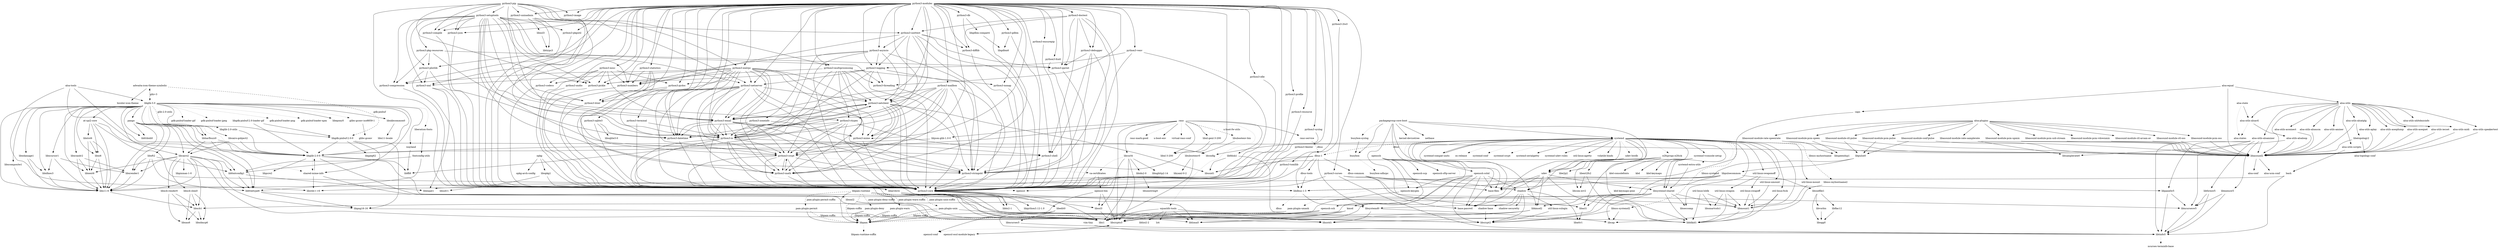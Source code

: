 digraph depends {
    node [shape=plaintext]
"adwaita-icon-theme-symbolic" -> "hicolor-icon-theme"
"adwaita-icon-theme-symbolic" -> "libgdk-pixbuf-2.0-0" [label="gdk-pixbuf"] [style=dashed]
"adwaita-icon-theme-symbolic" -> "libgtk-3.0" [label="gtk+3"] [style=dashed]
"alsa-equal" -> "alsa-utils"
"alsa-equal" -> "caps"
"alsa-equal" -> "libasound2"
"alsa-plugins" -> "libasound-module-conf-pulse"
"alsa-plugins" -> "libasound-module-ctl-arcam-av"
"alsa-plugins" -> "libasound-module-ctl-oss"
"alsa-plugins" -> "libasound-module-ctl-pulse"
"alsa-plugins" -> "libasound-module-pcm-oss"
"alsa-plugins" -> "libasound-module-pcm-pulse"
"alsa-plugins" -> "libasound-module-pcm-speex"
"alsa-plugins" -> "libasound-module-pcm-upmix"
"alsa-plugins" -> "libasound-module-pcm-usb-stream"
"alsa-plugins" -> "libasound-module-pcm-vdownmix"
"alsa-plugins" -> "libasound-module-rate-samplerate"
"alsa-plugins" -> "libasound-module-rate-speexrate"
"alsa-state" -> "alsa-states" [style=dotted]
"alsa-state" -> "alsa-utils-alsactl"
"alsa-tools" -> "libasound2"
"alsa-tools" -> "libglib-2.0-0"
"alsa-tools" -> "libgtk-3.0"
"alsa-tools" -> "libstdc++6"
"alsa-utils-aconnect" -> "libasound2"
"alsa-utils-alsactl" -> "alsa-states" [style=dotted]
"alsa-utils-alsactl" -> "libasound2"
"alsa-utils-alsaloop" -> "libasound2"
"alsa-utils-alsaloop" -> "libsamplerate0"
"alsa-utils-alsamixer" -> "libasound2"
"alsa-utils-alsamixer" -> "libformw5"
"alsa-utils-alsamixer" -> "libmenuw5"
"alsa-utils-alsamixer" -> "libncursesw5"
"alsa-utils-alsamixer" -> "libpanelw5"
"alsa-utils-alsamixer" -> "libtinfo5"
"alsa-utils-alsatplg" -> "libasound2"
"alsa-utils-alsatplg" -> "libatopology2"
"alsa-utils-alsaucm" -> "libasound2"
"alsa-utils" -> "alsa-utils-aconnect"
"alsa-utils" -> "alsa-utils-alsactl"
"alsa-utils" -> "alsa-utils-alsaloop"
"alsa-utils" -> "alsa-utils-alsamixer"
"alsa-utils" -> "alsa-utils-alsatplg"
"alsa-utils" -> "alsa-utils-alsaucm"
"alsa-utils" -> "alsa-utils-amixer"
"alsa-utils" -> "alsa-utils-aplay"
"alsa-utils" -> "alsa-utils-aseqdump"
"alsa-utils" -> "alsa-utils-aseqnet"
"alsa-utils" -> "alsa-utils-iecset"
"alsa-utils" -> "alsa-utils-midi"
"alsa-utils" -> "alsa-utils-nhltdmicinfo"
"alsa-utils" -> "alsa-utils-scripts"
"alsa-utils" -> "alsa-utils-speakertest"
"alsa-utils-amixer" -> "libasound2"
"alsa-utils-aplay" -> "libasound2"
"alsa-utils-aseqdump" -> "libasound2"
"alsa-utils-aseqnet" -> "libasound2"
"alsa-utils-iecset" -> "libasound2"
"alsa-utils-midi" -> "libasound2"
"alsa-utils-scripts" -> "bash"
"alsa-utils-speakertest" -> "libasound2"
"at-spi2-core" -> "libdbus-1-3"
"at-spi2-core" -> "libglib-2.0-0"
"at-spi2-core" -> "libx11-6"
"at-spi2-core" -> "libxi6"
"at-spi2-core" -> "libxtst6"
"bash" -> "base-files"
"bash" -> "libtinfo5"
"busybox" -> "busybox-udhcpc" [style=dotted]
"busybox-syslog" -> "busybox"
"ca-certificates" -> "openssl"
"ca-certificates" -> "openssl-bin"
"caps" -> "libstdc++6"
"dbus-1" -> "dbus-common"
"dbus-1" -> "dbus-tools"
"dbus-1" -> "libdbus-1-3"
"dbus-1" -> "libexpat1"
"dbus-1" -> "libsystemd0"
"dbus-1" -> "libx11-6"
"dbus-common" -> "base-files"
"dbus-common" -> "base-passwd"
"dbus-common" -> "shadow"
"dbus-tools" -> "libdbus-1-3"
"e2fsprogs-e2fsck" -> "libblkid1"
"e2fsprogs-e2fsck" -> "libcom-err2"
"e2fsprogs-e2fsck" -> "libe2p2"
"e2fsprogs-e2fsck" -> "libext2fs2"
"e2fsprogs-e2fsck" -> "libuuid1"
"fontconfig-utils" -> "libfontconfig1"
"fontconfig-utils" -> "libfreetype6"
"glibc-gconv-iso8859-1" -> "glibc-gconv"
"kbd-keymaps" -> "kbd-keymaps-pine" [style=dotted]
"kmod" -> "libcrypto3"
"kmod" -> "liblzma5"
"kmod" -> "libz1"
"libacl1" -> "libattr1"
"libarchive" -> "libacl1"
"libarchive" -> "libbz2-1"
"libarchive" -> "liblzma5"
"libarchive" -> "libz1"
"libarchive" -> "libzstd1"
"libasound2" -> "alsa-conf"
"libasound2" -> "alsa-ucm-conf"
"libasound-module-conf-pulse" -> "libasound2"
"libasound-module-conf-pulse" -> "libpulse0"
"libasound-module-ctl-arcam-av" -> "libasound2"
"libasound-module-ctl-oss" -> "libasound2"
"libasound-module-ctl-pulse" -> "libasound2"
"libasound-module-ctl-pulse" -> "libpulse0"
"libasound-module-pcm-oss" -> "libasound2"
"libasound-module-pcm-pulse" -> "libasound2"
"libasound-module-pcm-pulse" -> "libpulse0"
"libasound-module-pcm-speex" -> "libasound2"
"libasound-module-pcm-speex" -> "libspeexdsp1"
"libasound-module-pcm-upmix" -> "libasound2"
"libasound-module-pcm-usb-stream" -> "libasound2"
"libasound-module-pcm-vdownmix" -> "libasound2"
"libasound-module-rate-samplerate" -> "libasound2"
"libasound-module-rate-samplerate" -> "libsamplerate0"
"libasound-module-rate-speexrate" -> "libasound2"
"libasound-module-rate-speexrate" -> "libspeexdsp1"
"libatopology2" -> "alsa-topology-conf"
"libatopology2" -> "libasound2"
"libcairo2" -> "libfontconfig1"
"libcairo2" -> "libfreetype6"
"libcairo2" -> "libpixman-1-0"
"libcairo2" -> "libpng16-16"
"libcairo2" -> "libx11-6"
"libcairo2" -> "libxcb1"
"libcairo2" -> "libxcb-render0"
"libcairo2" -> "libxcb-shm0"
"libcairo2" -> "libxext6"
"libcairo2" -> "libxrender1"
"libcairo2" -> "libz1"
"libcairo-gobject2" -> "libcairo2"
"libcairo-gobject2" -> "libglib-2.0-0"
"libcrypto3" -> "openssl-conf" [style=dotted]
"libcrypto3" -> "openssl-ossl-module-legacy" [style=dotted]
"libcurl4" -> "ca-certificates" [style=dotted]
"libcurl4" -> "libcrypto3"
"libcurl4" -> "libidn2-0"
"libcurl4" -> "libnghttp2-14"
"libcurl4" -> "libssl3"
"libcurl4" -> "libz1"
"libdbus-1-3" -> "dbus" [style=dotted]
"libdbus-1-3" -> "libsystemd0"
"libedit0" -> "libncurses5"
"libedit0" -> "libtinfo5"
"liberation-fonts" -> "fontconfig-utils"
"libext2fs2" -> "libblkid1"
"libext2fs2" -> "libcom-err2"
"libfdisk1" -> "libblkid1"
"libfdisk1" -> "libuuid1"
"libflac12" -> "libogg0"
"libfontconfig1" -> "libexpat1"
"libfontconfig1" -> "libfreetype6"
"libformw5" -> "libncursesw5"
"libformw5" -> "libtinfo5"
"libfreetype6" -> "libpng16-16"
"libfreetype6" -> "libz1"
"libgdbm-compat4" -> "libgdbm6"
"libgdk-pixbuf-2.0-0" -> "libglib-2.0-0"
"libgdk-pixbuf-2.0-0" -> "libjpeg62"
"libgdk-pixbuf-2.0-0" -> "libpng16-16"
"libgdk-pixbuf-2.0-0" -> "shared-mime-info"
"libgdk-pixbuf-2.0-loader-gif" -> "libgdk-pixbuf-2.0-0"
"libgdk-pixbuf-2.0-loader-gif" -> "libglib-2.0-0"
"libglib-2.0-0" -> "libffi8"
"libglib-2.0-0" -> "libmount1"
"libglib-2.0-0" -> "libpcre2"
"libglib-2.0-0" -> "libz1"
"libglib-2.0-0" -> "shared-mime-info" [style=dotted]
"libglib-2.0-utils" -> "libglib-2.0-0"
"libgtk-3.0" -> "adwaita-icon-theme-symbolic" [style=dotted]
"libgtk-3.0" -> "at-spi2-core"
"libgtk-3.0" -> "gdk-pixbuf-loader-gif" [style=dotted]
"libgtk-3.0" -> "gdk-pixbuf-loader-jpeg" [style=dotted]
"libgtk-3.0" -> "gdk-pixbuf-loader-png" [style=dotted]
"libgtk-3.0" -> "gdk-pixbuf-loader-xpm" [style=dotted]
"libgtk-3.0" -> "glibc-gconv-iso8859-1" [style=dotted]
"libgtk-3.0" -> "libcairo2"
"libgtk-3.0" -> "libcairo-gobject2"
"libgtk-3.0" -> "libepoxy0"
"libgtk-3.0" -> "liberation-fonts" [style=dotted]
"libgtk-3.0" -> "libfontconfig1"
"libgtk-3.0" -> "libfribidi0"
"libgtk-3.0" -> "libgdk-pixbuf-2.0-0"
"libgtk-3.0" -> "libglib-2.0-0"
"libgtk-3.0" -> "libglib-2.0-utils" [label="glib-2.0-utils"] [style=dashed]
"libgtk-3.0" -> "libharfbuzz0"
"libgtk-3.0" -> "libx11-6"
"libgtk-3.0" -> "libxcomposite1"
"libgtk-3.0" -> "libxcursor1"
"libgtk-3.0" -> "libxdamage1"
"libgtk-3.0" -> "libxext6"
"libgtk-3.0" -> "libxfixes3"
"libgtk-3.0" -> "libxi6"
"libgtk-3.0" -> "libxkbcommon0"
"libgtk-3.0" -> "libxrandr2"
"libgtk-3.0" -> "pango"
"libgtk-3.0" -> "shared-mime-info" [style=dotted]
"libgtk-3.0" -> "wayland"
"libharfbuzz0" -> "libcairo2"
"libharfbuzz0" -> "libfreetype6"
"libharfbuzz0" -> "libglib-2.0-0"
"libidn2-0" -> "libunistring5"
"libjson-glib-1.0-0" -> "libglib-2.0-0"
"libkmod2" -> "libcrypto3"
"libkmod2" -> "liblzma5"
"libkmod2" -> "libz1"
"libmenuw5" -> "libncursesw5"
"libmenuw5" -> "libtinfo5"
"libmount1" -> "libblkid1"
"libncurses5" -> "libtinfo5"
"libncursesw5" -> "libtinfo5"
"libnl-genl-3-200" -> "libnl-3-200"
"libnsl3" -> "libtirpc3"
"libnss-myhostname2" -> "libcap"
"libnss-systemd2" -> "libcap"
"libnss-systemd2" -> "libcrypt2"
"libopkg1" -> "libarchive"
"libopkg1" -> "libsolv1"
"libpam" -> "libpam-runtime-suffix" [style=dotted]
"libpam-runtime" -> "libcrypt2"
"libpam-runtime" -> "libpam"
"libpam-runtime" -> "libpam" [label="libpam-suffix"] [style=dashed]
"libpam-runtime" -> "pam-plugin-deny" [label="pam-plugin-deny-suffix"] [style=dashed]
"libpam-runtime" -> "pam-plugin-permit" [label="pam-plugin-permit-suffix"] [style=dashed]
"libpam-runtime" -> "pam-plugin-unix" [label="pam-plugin-unix-suffix"] [style=dashed]
"libpam-runtime" -> "pam-plugin-warn" [label="pam-plugin-warn-suffix"] [style=dashed]
"libpanelw5" -> "libncursesw5"
"libpanelw5" -> "libtinfo5"
"libpng16-16" -> "libz1"
"libpulse0" -> "libdbus-1-3"
"libpulse0" -> "libpulsecommon"
"libpulsecommon" -> "libdbus-1-3"
"libpulsecommon" -> "libsndfile1"
"libpulsecommon" -> "libsystemd0"
"libpulsecommon" -> "libxcb1"
"libsndfile1" -> "libflac12"
"libsndfile1" -> "libogg0"
"libsndfile1" -> "libvorbis"
"libssl3" -> "libcrypto3"
"libsystemd0" -> "libcap"
"libsystemd0" -> "libzstd1"
"libsystemd-shared" -> "libacl1"
"libsystemd-shared" -> "libblkid1"
"libsystemd-shared" -> "libcap"
"libsystemd-shared" -> "libcrypt2"
"libsystemd-shared" -> "libkmod2"
"libsystemd-shared" -> "libmount1"
"libsystemd-shared" -> "libseccomp"
"libsystemd-shared" -> "libzstd1"
"libtinfo5" -> "ncurses-terminfo-base" [style=dotted]
"libubootenv0" -> "libyaml-0-2"
"libubootenv0" -> "libz1"
"libubootenv-bin" -> "libubootenv0"
"libvorbis" -> "libogg0"
"libx11-6" -> "libxcb1"
"libxcb1" -> "libxau6"
"libxcb1" -> "libxdmcp6"
"libxcb-render0" -> "libxau6"
"libxcb-render0" -> "libxcb1"
"libxcb-render0" -> "libxdmcp6"
"libxcb-shm0" -> "libxau6"
"libxcb-shm0" -> "libxcb1"
"libxcb-shm0" -> "libxdmcp6"
"libxcomposite1" -> "libx11-6"
"libxcursor1" -> "libx11-6"
"libxcursor1" -> "libxfixes3"
"libxcursor1" -> "libxrender1"
"libxdamage1" -> "libx11-6"
"libxdamage1" -> "libxfixes3"
"libxext6" -> "libx11-6"
"libxfixes3" -> "libx11-6"
"libxft2" -> "libfontconfig1"
"libxft2" -> "libfreetype6"
"libxft2" -> "libx11-6"
"libxft2" -> "libxrender1"
"libxi6" -> "libx11-6"
"libxi6" -> "libxext6"
"libxkbcommon0" -> "libx11-locale"
"libxml2" -> "libz1"
"libxrandr2" -> "libx11-6"
"libxrandr2" -> "libxext6"
"libxrandr2" -> "libxrender1"
"libxrender1" -> "libx11-6"
"libxtst6" -> "libx11-6"
"libxtst6" -> "libxext6"
"libxtst6" -> "libxi6"
"openssh-keygen" -> "libcrypto3"
"openssh" -> "openssh-keygen"
"openssh" -> "openssh-scp"
"openssh" -> "openssh-sftp-server"
"openssh" -> "openssh-ssh"
"openssh" -> "openssh-sshd"
"openssh-sshd" -> "base-files"
"openssh-sshd" -> "base-passwd"
"openssh-sshd" -> "libcrypt2"
"openssh-sshd" -> "libcrypto3"
"openssh-sshd" -> "libz1"
"openssh-sshd" -> "openssh-keygen"
"openssh-sshd" -> "shadow"
"openssh-ssh" -> "libcrypto3"
"openssh-ssh" -> "libz1"
"openssl-bin" -> "libcrypto3"
"openssl-bin" -> "libssl3"
"openssl-bin" -> "openssl-conf"
"openssl-ossl-module-legacy" -> "libcrypto3"
"opkg" -> "libarchive"
"opkg" -> "libopkg1"
"opkg" -> "opkg-arch-config"
"packagegroup-core-boot" -> "base-files"
"packagegroup-core-boot" -> "base-passwd"
"packagegroup-core-boot" -> "busybox"
"packagegroup-core-boot" -> "busybox-syslog" [style=dotted]
"packagegroup-core-boot" -> "kernel-devicetree"
"packagegroup-core-boot" -> "netbase"
"packagegroup-core-boot" -> "shadow-base"
"packagegroup-core-boot" -> "systemd"
"packagegroup-core-boot" -> "udev"
"pam-plugin-deny" -> "libpam"
"pam-plugin-deny" -> "libpam" [label="libpam-suffix"] [style=dashed]
"pam-plugin-permit" -> "libpam"
"pam-plugin-permit" -> "libpam" [label="libpam-suffix"] [style=dashed]
"pam-plugin-umask" -> "libpam"
"pam-plugin-umask" -> "libpam" [label="libpam-suffix"] [style=dashed]
"pam-plugin-unix" -> "libcrypt2"
"pam-plugin-unix" -> "libpam"
"pam-plugin-unix" -> "libpam" [label="libpam-suffix"] [style=dashed]
"pam-plugin-warn" -> "libpam"
"pam-plugin-warn" -> "libpam" [label="libpam-suffix"] [style=dashed]
"pango" -> "libcairo2"
"pango" -> "libfontconfig1"
"pango" -> "libfreetype6"
"pango" -> "libfribidi0"
"pango" -> "libglib-2.0-0"
"pango" -> "libharfbuzz0"
"pango" -> "libx11-6"
"pango" -> "libxft2"
"pango" -> "libxrender1"
"python3-2to3" -> "python3-core"
"python3-asyncio" -> "python3-core"
"python3-asyncio" -> "python3-io"
"python3-asyncio" -> "python3-logging"
"python3-asyncio" -> "python3-netclient"
"python3-asyncio" -> "python3-numbers"
"python3-asyncio" -> "python3-stringold"
"python3-audio" -> "python3-core"
"python3-codecs" -> "python3-core"
"python3-compile" -> "python3-core"
"python3-compression" -> "python3-core"
"python3-core" -> "libbz2-1"
"python3-core" -> "libedit0"
"python3-core" -> "liblzma5"
"python3-core" -> "libpython3.12-1.0"
"python3-core" -> "libz1"
"python3-crypt" -> "ca-certificates" [style=dotted]
"python3-crypt" -> "libcrypt2"
"python3-crypt" -> "libcrypto3"
"python3-crypt" -> "openssl" [style=dotted]
"python3-crypt" -> "python3-core"
"python3-crypt" -> "python3-math"
"python3-crypt" -> "python3-stringold"
"python3-ctypes" -> "ldconfig"
"python3-ctypes" -> "libffi8"
"python3-ctypes" -> "python3-core"
"python3-ctypes" -> "python3-crypt"
"python3-ctypes" -> "python3-io"
"python3-ctypes" -> "python3-math"
"python3-curses" -> "libncursesw5"
"python3-curses" -> "libpanelw5"
"python3-curses" -> "libtinfo5"
"python3-curses" -> "python3-core"
"python3-datetime" -> "python3-core"
"python3-db" -> "libgdbm-compat4"
"python3-db" -> "python3-core"
"python3-debugger" -> "python3-core"
"python3-debugger" -> "python3-pprint"
"python3-debugger" -> "python3-shell"
"python3-debugger" -> "python3-stringold"
"python3-difflib" -> "python3-core"
"python3-doctest" -> "python3-core"
"python3-doctest" -> "python3-debugger"
"python3-doctest" -> "python3-difflib"
"python3-doctest" -> "python3-pprint"
"python3-doctest" -> "python3-shell"
"python3-doctest" -> "python3-stringold"
"python3-doctest" -> "python3-unittest"
"python3-email" -> "python3-core"
"python3-email" -> "python3-crypt"
"python3-email" -> "python3-datetime"
"python3-email" -> "python3-io"
"python3-email" -> "python3-math"
"python3-email" -> "python3-mime"
"python3-email" -> "python3-netclient"
"python3-email" -> "python3-stringold"
"python3-ensurepip" -> "python3-core"
"python3-fcntl" -> "python3-core"
"python3-gdbm" -> "libgdbm6"
"python3-gdbm" -> "python3-core"
"python3-html" -> "python3-core"
"python3-idle" -> "python3-core"
"python3-image" -> "python3-core"
"python3-io" -> "libcrypto3"
"python3-io" -> "libssl3"
"python3-io" -> "python3-core"
"python3-io" -> "python3-crypt"
"python3-io" -> "python3-math"
"python3-io" -> "python3-netclient"
"python3-io" -> "python3-shell"
"python3-json" -> "python3-core"
"python3-logging" -> "python3-core"
"python3-logging" -> "python3-io"
"python3-logging" -> "python3-netserver"
"python3-logging" -> "python3-pickle"
"python3-logging" -> "python3-stringold"
"python3-logging" -> "python3-threading"
"python3-mailbox" -> "python3-core"
"python3-mailbox" -> "python3-crypt"
"python3-mailbox" -> "python3-datetime"
"python3-mailbox" -> "python3-email"
"python3-mailbox" -> "python3-io"
"python3-mailbox" -> "python3-math"
"python3-mailbox" -> "python3-mime"
"python3-mailbox" -> "python3-netclient"
"python3-mailbox" -> "python3-stringold"
"python3-math" -> "python3-core"
"python3-math" -> "python3-crypt"
"python3-mime" -> "python3-core"
"python3-misc" -> "python3-audio"
"python3-misc" -> "python3-codecs"
"python3-misc" -> "python3-core"
"python3-misc" -> "python3-email"
"python3-misc" -> "python3-numbers"
"python3-misc" -> "python3-pickle"
"python3-misc" -> "python3-pydoc"
"python3-mmap" -> "python3-core"
"python3-modules" -> "python3-2to3"
"python3-modules" -> "python3-asyncio"
"python3-modules" -> "python3-audio"
"python3-modules" -> "python3-codecs"
"python3-modules" -> "python3-compile"
"python3-modules" -> "python3-compression"
"python3-modules" -> "python3-core"
"python3-modules" -> "python3-crypt"
"python3-modules" -> "python3-ctypes"
"python3-modules" -> "python3-curses"
"python3-modules" -> "python3-datetime"
"python3-modules" -> "python3-db"
"python3-modules" -> "python3-debugger"
"python3-modules" -> "python3-difflib"
"python3-modules" -> "python3-doctest"
"python3-modules" -> "python3-email"
"python3-modules" -> "python3-ensurepip"
"python3-modules" -> "python3-fcntl"
"python3-modules" -> "python3-gdbm"
"python3-modules" -> "python3-html"
"python3-modules" -> "python3-idle"
"python3-modules" -> "python3-image"
"python3-modules" -> "python3-io"
"python3-modules" -> "python3-json"
"python3-modules" -> "python3-logging"
"python3-modules" -> "python3-mailbox"
"python3-modules" -> "python3-math"
"python3-modules" -> "python3-mime"
"python3-modules" -> "python3-misc"
"python3-modules" -> "python3-mmap"
"python3-modules" -> "python3-multiprocessing"
"python3-modules" -> "python3-netclient"
"python3-modules" -> "python3-netserver"
"python3-modules" -> "python3-numbers"
"python3-modules" -> "python3-pickle"
"python3-modules" -> "python3-pkgutil"
"python3-modules" -> "python3-plistlib"
"python3-modules" -> "python3-pprint"
"python3-modules" -> "python3-profile"
"python3-modules" -> "python3-pydoc"
"python3-modules" -> "python3-resource"
"python3-modules" -> "python3-shell"
"python3-modules" -> "python3-sqlite3"
"python3-modules" -> "python3-statistics"
"python3-modules" -> "python3-stringold"
"python3-modules" -> "python3-syslog"
"python3-modules" -> "python3-terminal"
"python3-modules" -> "python3-threading"
"python3-modules" -> "python3-tkinter"
"python3-modules" -> "python3-tomllib"
"python3-modules" -> "python3-unittest"
"python3-modules" -> "python3-unixadmin"
"python3-modules" -> "python3-venv"
"python3-modules" -> "python3-xml"
"python3-modules" -> "python3-xmlrpc"
"python3-modules" -> "python3-zoneinfo"
"python3-multiprocessing" -> "python3-core"
"python3-multiprocessing" -> "python3-crypt"
"python3-multiprocessing" -> "python3-ctypes"
"python3-multiprocessing" -> "python3-io"
"python3-multiprocessing" -> "python3-math"
"python3-multiprocessing" -> "python3-mmap"
"python3-multiprocessing" -> "python3-netclient"
"python3-multiprocessing" -> "python3-pickle"
"python3-multiprocessing" -> "python3-threading"
"python3-netclient" -> "libuuid1"
"python3-netclient" -> "python3-core"
"python3-netclient" -> "python3-crypt"
"python3-netclient" -> "python3-datetime"
"python3-netclient" -> "python3-email"
"python3-netclient" -> "python3-io"
"python3-netclient" -> "python3-math"
"python3-netclient" -> "python3-mime"
"python3-netclient" -> "python3-stringold"
"python3-netserver" -> "python3-core"
"python3-netserver" -> "python3-crypt"
"python3-netserver" -> "python3-datetime"
"python3-netserver" -> "python3-email"
"python3-netserver" -> "python3-html"
"python3-netserver" -> "python3-io"
"python3-netserver" -> "python3-math"
"python3-netserver" -> "python3-mime"
"python3-netserver" -> "python3-netclient"
"python3-netserver" -> "python3-stringold"
"python3-numbers" -> "python3-core"
"python3-pickle" -> "python3-core"
"python3-pip" -> "python3-compile"
"python3-pip" -> "python3-core"
"python3-pip" -> "python3-html"
"python3-pip" -> "python3-image"
"python3-pip" -> "python3-io"
"python3-pip" -> "python3-json"
"python3-pip" -> "python3-multiprocessing"
"python3-pip" -> "python3-netserver"
"python3-pip" -> "python3-pickle"
"python3-pip" -> "python3-setuptools"
"python3-pip" -> "python3-unixadmin"
"python3-pip" -> "python3-xmlrpc"
"python3-pkg-resources" -> "python3-compression"
"python3-pkg-resources" -> "python3-email"
"python3-pkg-resources" -> "python3-plistlib"
"python3-pkg-resources" -> "python3-pprint"
"python3-pkgutil" -> "python3-core"
"python3-plistlib" -> "python3-core"
"python3-plistlib" -> "python3-datetime"
"python3-plistlib" -> "python3-xml"
"python3-pprint" -> "python3-core"
"python3-profile" -> "python3-core"
"python3-pydoc" -> "python3-core"
"python3-pydoc" -> "python3-io"
"python3-resource" -> "python3-core"
"python3-setuptools" -> "python3-compile"
"python3-setuptools" -> "python3-compression"
"python3-setuptools" -> "python3-core"
"python3-setuptools" -> "python3-ctypes"
"python3-setuptools" -> "python3-email"
"python3-setuptools" -> "python3-html"
"python3-setuptools" -> "python3-json"
"python3-setuptools" -> "python3-netserver"
"python3-setuptools" -> "python3-numbers"
"python3-setuptools" -> "python3-pickle"
"python3-setuptools" -> "python3-pkg-resources"
"python3-setuptools" -> "python3-pkgutil"
"python3-setuptools" -> "python3-plistlib"
"python3-setuptools" -> "python3-shell"
"python3-setuptools" -> "python3-stringold"
"python3-setuptools" -> "python3-threading"
"python3-setuptools" -> "python3-unittest"
"python3-setuptools" -> "python3-xml"
"python3-shell" -> "python3-core"
"python3-shell" -> "python3-stringold"
"python3-sqlite3" -> "libsqlite3-0"
"python3-sqlite3" -> "python3-core"
"python3-sqlite3" -> "python3-datetime"
"python3-statistics" -> "python3-core"
"python3-statistics" -> "python3-crypt"
"python3-statistics" -> "python3-math"
"python3-statistics" -> "python3-numbers"
"python3-stringold" -> "python3-core"
"python3-syslog" -> "python3-core"
"python3-terminal" -> "python3-core"
"python3-terminal" -> "python3-io"
"python3-threading" -> "python3-core"
"python3-tkinter" -> "python3-core"
"python3-tomllib" -> "python3-core"
"python3-unittest" -> "python3-asyncio"
"python3-unittest" -> "python3-core"
"python3-unittest" -> "python3-difflib"
"python3-unittest" -> "python3-io"
"python3-unittest" -> "python3-logging"
"python3-unittest" -> "python3-netclient"
"python3-unittest" -> "python3-numbers"
"python3-unittest" -> "python3-pprint"
"python3-unittest" -> "python3-stringold"
"python3-unixadmin" -> "libnsl3"
"python3-unixadmin" -> "libtirpc3"
"python3-unixadmin" -> "python3-core"
"python3-unixadmin" -> "python3-io"
"python3-venv" -> "python3-core"
"python3-venv" -> "python3-logging"
"python3-venv" -> "python3-stringold"
"python3-xml" -> "libexpat1"
"python3-xml" -> "python3-core"
"python3-xmlrpc" -> "python3-compression"
"python3-xmlrpc" -> "python3-core"
"python3-xmlrpc" -> "python3-crypt"
"python3-xmlrpc" -> "python3-datetime"
"python3-xmlrpc" -> "python3-email"
"python3-xmlrpc" -> "python3-html"
"python3-xmlrpc" -> "python3-io"
"python3-xmlrpc" -> "python3-math"
"python3-xmlrpc" -> "python3-mime"
"python3-xmlrpc" -> "python3-netclient"
"python3-xmlrpc" -> "python3-netserver"
"python3-xmlrpc" -> "python3-numbers"
"python3-xmlrpc" -> "python3-pydoc"
"python3-xmlrpc" -> "python3-stringold"
"python3-xmlrpc" -> "python3-xml"
"python3-zoneinfo" -> "python3-core"
"python3-zoneinfo" -> "python3-datetime"
"rauc" -> "libcrypto3"
"rauc" -> "libcurl4"
"rauc" -> "libfdisk1"
"rauc" -> "libglib-2.0-0"
"rauc" -> "libjson-glib-1.0-0"
"rauc" -> "libnl-3-200"
"rauc" -> "libnl-genl-3-200"
"rauc" -> "libubootenv-bin" [label="u-boot-fw-utils"] [style=dashed]
"rauc" -> "rauc-mark-good" [style=dotted]
"rauc" -> "rauc-service"
"rauc-service" -> "dbus-1" [label="dbus"] [style=dashed]
"rauc" -> "squashfs-tools" [style=dotted]
"rauc" -> "u-boot-env"
"rauc" -> "virtual-rauc-conf" [style=dotted]
"shadow-base" -> "libcrypt2"
"shadow" -> "base-passwd"
"shadow" -> "libattr1"
"shadow" -> "libcrypt2"
"shadow" -> "shadow-base"
"shadow" -> "shadow-securetty"
"shadow" -> "util-linux-sulogin"
"shared-mime-info" -> "libglib-2.0-0"
"shared-mime-info" -> "libstdc++6"
"shared-mime-info" -> "libxml2"
"squashfs-tools" -> "liblzma5"
"squashfs-tools" -> "liblzo2-2"
"squashfs-tools" -> "libz1"
"squashfs-tools" -> "libzstd1"
"squashfs-tools" -> "lz4"
"systemd" -> "base-files"
"systemd" -> "base-passwd"
"systemd-compat-units" -> "systemd"
"systemd" -> "dbus-1" [label="dbus"] [style=dashed]
"systemd" -> "e2fsprogs-e2fsck" [style=dotted]
"systemd-extra-utils" -> "libsystemd-shared"
"systemd" -> "kmod"
"systemd" -> "ldconfig"
"systemd" -> "libacl1"
"systemd" -> "libkmod2"
"systemd" -> "libmount1"
"systemd" -> "libnss-myhostname2" [label="libnss-myhostname"] [style=dashed]
"systemd" -> "libnss-systemd2" [label="libnss-systemd"] [style=dashed]
"systemd" -> "libseccomp"
"systemd" -> "libsystemd-shared"
"systemd" -> "os-release" [style=dotted]
"systemd" -> "pam-plugin-umask" [style=dotted]
"systemd" -> "shadow"
"systemd" -> "systemd-compat-units"
"systemd" -> "systemd-conf" [style=dotted]
"systemd" -> "systemd-crypt" [style=dotted]
"systemd" -> "systemd-extra-utils" [style=dotted]
"systemd" -> "systemd-serialgetty"
"systemd" -> "systemd-udev-rules"
"systemd" -> "systemd-vconsole-setup"
"systemd" -> "udev"
"systemd" -> "udev-hwdb" [style=dotted]
"systemd" -> "util-linux-agetty"
"systemd" -> "util-linux-fsck"
"systemd" -> "util-linux-mount"
"systemd" -> "util-linux-swaponoff"
"systemd" -> "util-linux-umount"
"systemd-vconsole-setup" -> "kbd"
"systemd-vconsole-setup" -> "kbd-consolefonts"
"systemd-vconsole-setup" -> "kbd-keymaps"
"systemd-vconsole-setup" -> "libsystemd-shared"
"systemd" -> "volatile-binds"
"udev" -> "base-files"
"udev" -> "base-passwd"
"udev-hwdb" -> "udev"
"udev" -> "libblkid1"
"udev" -> "libkmod2"
"udev" -> "libsystemd-shared"
"udev" -> "shadow"
"util-linux-fsck" -> "libblkid1"
"util-linux-fsck" -> "libmount1"
"util-linux-lsblk" -> "libblkid1"
"util-linux-lsblk" -> "libmount1"
"util-linux-lsblk" -> "libsmartcols1"
"util-linux-mount" -> "libmount1"
"util-linux-sulogin" -> "libcrypt2"
"util-linux-swapoff" -> "libblkid1"
"util-linux-swapoff" -> "libmount1"
"util-linux-swapon" -> "libblkid1"
"util-linux-swapon" -> "libmount1"
"util-linux-swapon" -> "libsmartcols1"
"util-linux-swaponoff" -> "util-linux-swapoff"
"util-linux-swaponoff" -> "util-linux-swapon"
"util-linux-umount" -> "libmount1"
"vim-tiny" -> "libtinfo5"
"wayland" -> "libffi8"
}
